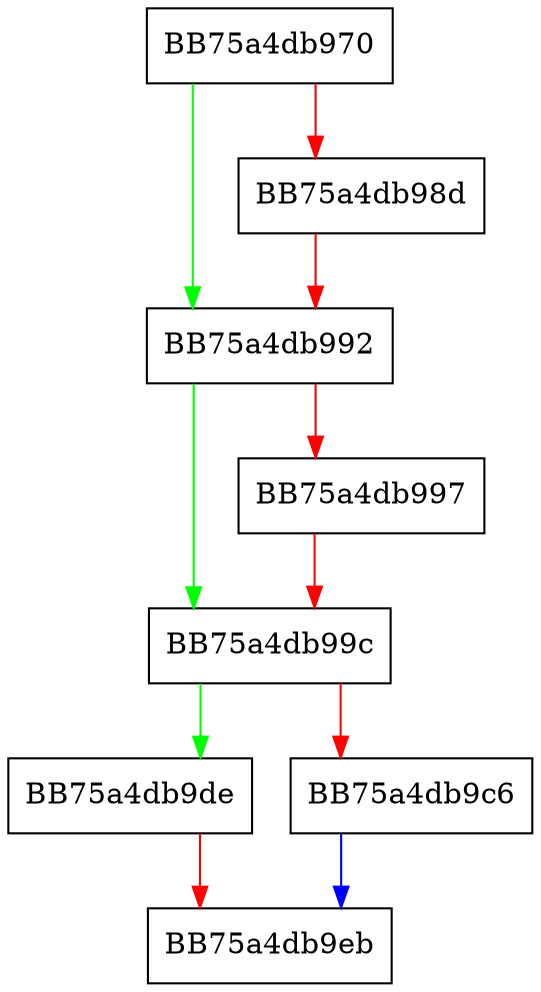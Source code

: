 digraph PushNumber {
  node [shape="box"];
  graph [splines=ortho];
  BB75a4db970 -> BB75a4db992 [color="green"];
  BB75a4db970 -> BB75a4db98d [color="red"];
  BB75a4db98d -> BB75a4db992 [color="red"];
  BB75a4db992 -> BB75a4db99c [color="green"];
  BB75a4db992 -> BB75a4db997 [color="red"];
  BB75a4db997 -> BB75a4db99c [color="red"];
  BB75a4db99c -> BB75a4db9de [color="green"];
  BB75a4db99c -> BB75a4db9c6 [color="red"];
  BB75a4db9c6 -> BB75a4db9eb [color="blue"];
  BB75a4db9de -> BB75a4db9eb [color="red"];
}